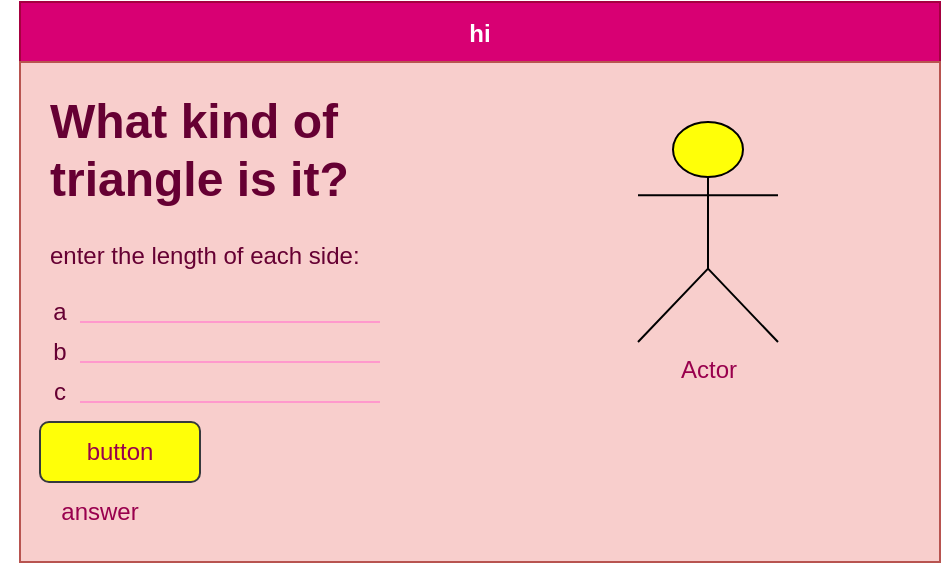<mxfile>
    <diagram id="-55225dTMH6KRCjdtvrq" name="Page-1">
        <mxGraphModel dx="594" dy="561" grid="1" gridSize="10" guides="1" tooltips="1" connect="1" arrows="1" fold="1" page="1" pageScale="1" pageWidth="827" pageHeight="1169" math="0" shadow="0">
            <root>
                <mxCell id="0"/>
                <mxCell id="1" parent="0"/>
                <mxCell id="2" value="hi" style="swimlane;fillColor=#d80073;fontColor=#ffffff;strokeColor=#A50040;startSize=30;" parent="1" vertex="1">
                    <mxGeometry x="70" y="190" width="460" height="240" as="geometry"/>
                </mxCell>
                <mxCell id="3" value="" style="rounded=0;whiteSpace=wrap;html=1;fillColor=#f8cecc;strokeColor=#b85450;" vertex="1" parent="1">
                    <mxGeometry x="70" y="220" width="460" height="250" as="geometry"/>
                </mxCell>
                <mxCell id="4" value="&lt;h1&gt;What kind of triangle is it?&lt;/h1&gt;&lt;p&gt;enter the length of each side:&lt;/p&gt;" style="text;html=1;strokeColor=none;fillColor=none;spacing=5;spacingTop=-20;whiteSpace=wrap;overflow=hidden;rounded=0;fontColor=#660033;" vertex="1" parent="1">
                    <mxGeometry x="80" y="230" width="210" height="150" as="geometry"/>
                </mxCell>
                <mxCell id="5" value="a" style="text;html=1;strokeColor=none;fillColor=none;align=center;verticalAlign=middle;whiteSpace=wrap;rounded=0;fontColor=#660033;" vertex="1" parent="1">
                    <mxGeometry x="60" y="330" width="60" height="30" as="geometry"/>
                </mxCell>
                <mxCell id="6" value="" style="endArrow=none;html=1;fontColor=#660033;strokeColor=#FF99CC;" edge="1" parent="1">
                    <mxGeometry width="50" height="50" relative="1" as="geometry">
                        <mxPoint x="100" y="350" as="sourcePoint"/>
                        <mxPoint x="250" y="350" as="targetPoint"/>
                    </mxGeometry>
                </mxCell>
                <mxCell id="7" value="b" style="text;html=1;strokeColor=none;fillColor=none;align=center;verticalAlign=middle;whiteSpace=wrap;rounded=0;fontColor=#660033;" vertex="1" parent="1">
                    <mxGeometry x="60" y="350" width="60" height="30" as="geometry"/>
                </mxCell>
                <mxCell id="8" value="" style="endArrow=none;html=1;fontColor=#660033;strokeColor=#FF99CC;" edge="1" parent="1">
                    <mxGeometry width="50" height="50" relative="1" as="geometry">
                        <mxPoint x="100" y="370" as="sourcePoint"/>
                        <mxPoint x="250" y="370" as="targetPoint"/>
                    </mxGeometry>
                </mxCell>
                <mxCell id="9" value="c" style="text;html=1;strokeColor=none;fillColor=none;align=center;verticalAlign=middle;whiteSpace=wrap;rounded=0;fontColor=#660033;" vertex="1" parent="1">
                    <mxGeometry x="60" y="370" width="60" height="30" as="geometry"/>
                </mxCell>
                <mxCell id="10" value="" style="endArrow=none;html=1;fontColor=#660033;strokeColor=#FF99CC;" edge="1" parent="1">
                    <mxGeometry width="50" height="50" relative="1" as="geometry">
                        <mxPoint x="100" y="390" as="sourcePoint"/>
                        <mxPoint x="250" y="390" as="targetPoint"/>
                    </mxGeometry>
                </mxCell>
                <mxCell id="11" value="&lt;font color=&quot;#99004d&quot;&gt;button&lt;/font&gt;" style="rounded=1;whiteSpace=wrap;html=1;fillColor=#FFFF08;strokeColor=#36393d;" vertex="1" parent="1">
                    <mxGeometry x="80" y="400" width="80" height="30" as="geometry"/>
                </mxCell>
                <mxCell id="12" value="answer" style="text;html=1;strokeColor=none;fillColor=none;align=center;verticalAlign=middle;whiteSpace=wrap;rounded=0;fontColor=#99004D;" vertex="1" parent="1">
                    <mxGeometry x="80" y="430" width="60" height="30" as="geometry"/>
                </mxCell>
                <mxCell id="13" value="Actor" style="shape=umlActor;verticalLabelPosition=bottom;verticalAlign=top;html=1;outlineConnect=0;fontColor=#99004D;fillColor=#FFFF08;" vertex="1" parent="1">
                    <mxGeometry x="379" y="250" width="70" height="110" as="geometry"/>
                </mxCell>
            </root>
        </mxGraphModel>
    </diagram>
</mxfile>